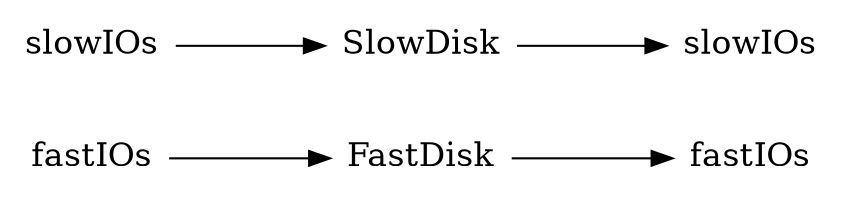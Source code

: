 digraph G {
	size="11,8";
	compound=true;
	ranksep=1.0;
	rankdir=LR;
	node [shape=plaintext, fontsize=16, label=""];
	src_fastIOs[label=fastIOs];
	snk_fastIOs[label=fastIOs];
	src_slowIOs[label=slowIOs];
	snk_slowIOs[label=slowIOs];
	FastDisk [shape=none, label=FastDisk, image="node-single.png"];
	SlowDisk [shape=none, label=SlowDisk, image="node-single.png"];
	src_fastIOs ->	FastDisk ->	snk_fastIOs;
	src_slowIOs ->	SlowDisk ->	snk_slowIOs;
}
